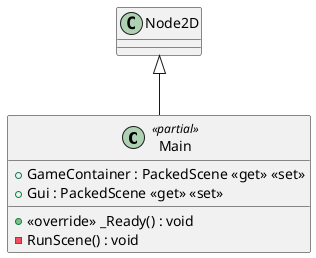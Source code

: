 @startuml
class Main <<partial>> {
    + GameContainer : PackedScene <<get>> <<set>>
    + Gui : PackedScene <<get>> <<set>>
    + <<override>> _Ready() : void
    - RunScene() : void
}
Node2D <|-- Main
@enduml
